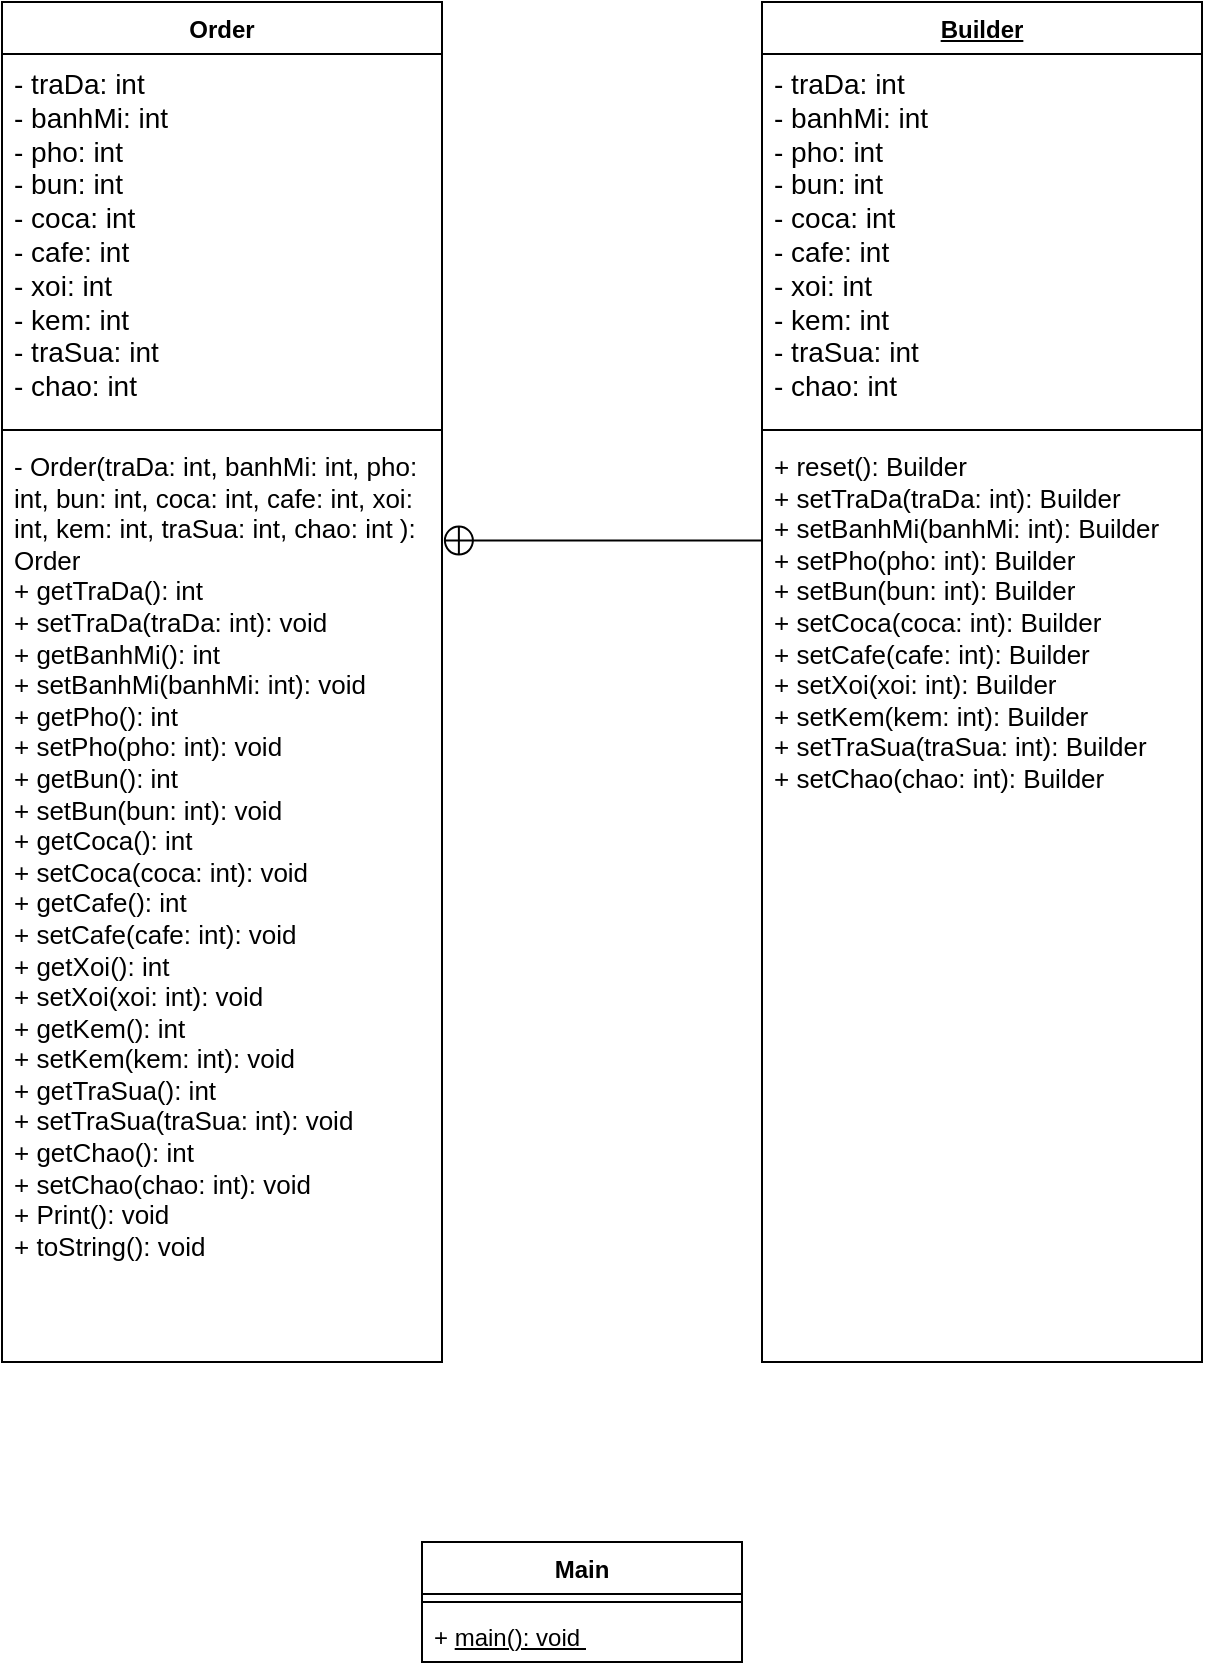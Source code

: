 <mxfile version="21.1.6" type="device">
  <diagram name="Trang-1" id="KsSZaBap9w047nVRw1nm">
    <mxGraphModel dx="1050" dy="549" grid="1" gridSize="10" guides="1" tooltips="1" connect="1" arrows="1" fold="1" page="1" pageScale="1" pageWidth="827" pageHeight="1169" math="0" shadow="0">
      <root>
        <mxCell id="0" />
        <mxCell id="1" parent="0" />
        <mxCell id="x7aqFJC7B9HVyKy6jmnC-1" value="Order" style="swimlane;fontStyle=1;align=center;verticalAlign=top;childLayout=stackLayout;horizontal=1;startSize=26;horizontalStack=0;resizeParent=1;resizeParentMax=0;resizeLast=0;collapsible=1;marginBottom=0;whiteSpace=wrap;html=1;" vertex="1" parent="1">
          <mxGeometry x="180" y="50" width="220" height="680" as="geometry" />
        </mxCell>
        <mxCell id="x7aqFJC7B9HVyKy6jmnC-2" value="&lt;font style=&quot;font-size: 14px;&quot;&gt;- traDa: int&lt;br&gt;- banhMi: int&lt;br&gt;- pho: int&lt;br&gt;- bun: int&lt;br&gt;- coca: int&lt;br&gt;- cafe: int&lt;br&gt;- xoi: int&lt;br&gt;- kem: int&lt;br&gt;- traSua: int&amp;nbsp;&lt;br&gt;- chao: int&lt;/font&gt;" style="text;strokeColor=none;fillColor=none;align=left;verticalAlign=top;spacingLeft=4;spacingRight=4;overflow=hidden;rotatable=0;points=[[0,0.5],[1,0.5]];portConstraint=eastwest;whiteSpace=wrap;html=1;" vertex="1" parent="x7aqFJC7B9HVyKy6jmnC-1">
          <mxGeometry y="26" width="220" height="184" as="geometry" />
        </mxCell>
        <mxCell id="x7aqFJC7B9HVyKy6jmnC-3" value="" style="line;strokeWidth=1;fillColor=none;align=left;verticalAlign=middle;spacingTop=-1;spacingLeft=3;spacingRight=3;rotatable=0;labelPosition=right;points=[];portConstraint=eastwest;strokeColor=inherit;" vertex="1" parent="x7aqFJC7B9HVyKy6jmnC-1">
          <mxGeometry y="210" width="220" height="8" as="geometry" />
        </mxCell>
        <mxCell id="x7aqFJC7B9HVyKy6jmnC-4" value="&lt;font style=&quot;font-size: 13px;&quot;&gt;- Order(traDa: int, banhMi: int, pho: int, bun: int, coca: int, cafe: int, xoi: int, kem: int, traSua: int, chao: int ): Order&lt;br&gt;+ getTraDa(): int&amp;nbsp;&lt;br&gt;+ setTraDa(traDa: int): void&amp;nbsp;&lt;br&gt;+ getBanhMi(): int&lt;br&gt;+ setBanhMi(banhMi: int): void&lt;br&gt;+ getPho(): int&lt;br&gt;+ setPho(pho: int): void&lt;br&gt;+ getBun(): int&lt;br&gt;+ setBun(bun: int): void&lt;br&gt;+ getCoca(): int&lt;br&gt;+ setCoca(coca: int): void&lt;br&gt;+ getCafe(): int&lt;br&gt;+ setCafe(cafe: int): void&amp;nbsp;&lt;br&gt;+ getXoi(): int&lt;br&gt;+ setXoi(xoi: int): void&lt;br&gt;+ getKem(): int&lt;br&gt;+ setKem(kem: int): void&lt;br&gt;+ getTraSua(): int&amp;nbsp;&lt;br&gt;+ setTraSua(traSua: int): void&lt;br&gt;+ getChao(): int&lt;br&gt;+ setChao(chao: int): void&lt;br&gt;+ Print(): void&lt;br&gt;+ toString(): void&lt;br&gt;&lt;/font&gt;" style="text;strokeColor=none;fillColor=none;align=left;verticalAlign=top;spacingLeft=4;spacingRight=4;overflow=hidden;rotatable=0;points=[[0,0.5],[1,0.5]];portConstraint=eastwest;whiteSpace=wrap;html=1;" vertex="1" parent="x7aqFJC7B9HVyKy6jmnC-1">
          <mxGeometry y="218" width="220" height="462" as="geometry" />
        </mxCell>
        <mxCell id="x7aqFJC7B9HVyKy6jmnC-5" value="" style="endArrow=none;startArrow=circlePlus;endFill=0;startFill=0;endSize=8;html=1;rounded=0;exitX=1.002;exitY=0.111;exitDx=0;exitDy=0;exitPerimeter=0;entryX=-0.002;entryY=0.111;entryDx=0;entryDy=0;entryPerimeter=0;" edge="1" parent="1" source="x7aqFJC7B9HVyKy6jmnC-4" target="x7aqFJC7B9HVyKy6jmnC-9">
          <mxGeometry width="160" relative="1" as="geometry">
            <mxPoint x="390" y="240" as="sourcePoint" />
            <mxPoint x="560" y="340" as="targetPoint" />
          </mxGeometry>
        </mxCell>
        <mxCell id="x7aqFJC7B9HVyKy6jmnC-6" value="&lt;u&gt;Builder&lt;/u&gt;" style="swimlane;fontStyle=1;align=center;verticalAlign=top;childLayout=stackLayout;horizontal=1;startSize=26;horizontalStack=0;resizeParent=1;resizeParentMax=0;resizeLast=0;collapsible=1;marginBottom=0;whiteSpace=wrap;html=1;" vertex="1" parent="1">
          <mxGeometry x="560" y="50" width="220" height="680" as="geometry" />
        </mxCell>
        <mxCell id="x7aqFJC7B9HVyKy6jmnC-7" value="&lt;font style=&quot;font-size: 14px;&quot;&gt;- traDa: int&lt;br&gt;- banhMi: int&lt;br&gt;- pho: int&lt;br&gt;- bun: int&lt;br&gt;- coca: int&lt;br&gt;- cafe: int&lt;br&gt;- xoi: int&lt;br&gt;- kem: int&lt;br&gt;- traSua: int&amp;nbsp;&lt;br&gt;- chao: int&lt;/font&gt;" style="text;strokeColor=none;fillColor=none;align=left;verticalAlign=top;spacingLeft=4;spacingRight=4;overflow=hidden;rotatable=0;points=[[0,0.5],[1,0.5]];portConstraint=eastwest;whiteSpace=wrap;html=1;" vertex="1" parent="x7aqFJC7B9HVyKy6jmnC-6">
          <mxGeometry y="26" width="220" height="184" as="geometry" />
        </mxCell>
        <mxCell id="x7aqFJC7B9HVyKy6jmnC-8" value="" style="line;strokeWidth=1;fillColor=none;align=left;verticalAlign=middle;spacingTop=-1;spacingLeft=3;spacingRight=3;rotatable=0;labelPosition=right;points=[];portConstraint=eastwest;strokeColor=inherit;" vertex="1" parent="x7aqFJC7B9HVyKy6jmnC-6">
          <mxGeometry y="210" width="220" height="8" as="geometry" />
        </mxCell>
        <mxCell id="x7aqFJC7B9HVyKy6jmnC-9" value="&lt;font style=&quot;font-size: 13px;&quot;&gt;+ reset(): Builder&lt;br&gt;+ setTraDa(traDa: int): Builder&lt;br&gt;+ setBanhMi(banhMi: int): Builder&lt;br&gt;+ setPho(pho: int): Builder&lt;br&gt;+ setBun(bun: int): Builder&lt;br&gt;+ setCoca(coca: int): Builder&lt;br&gt;+ setCafe(cafe: int): Builder&lt;br&gt;+ setXoi(xoi: int): Builder&lt;br&gt;+ setKem(kem: int): Builder&lt;br&gt;+ setTraSua(traSua: int): Builder&lt;br&gt;+ setChao(chao: int): Builder&lt;/font&gt;" style="text;strokeColor=none;fillColor=none;align=left;verticalAlign=top;spacingLeft=4;spacingRight=4;overflow=hidden;rotatable=0;points=[[0,0.5],[1,0.5]];portConstraint=eastwest;whiteSpace=wrap;html=1;" vertex="1" parent="x7aqFJC7B9HVyKy6jmnC-6">
          <mxGeometry y="218" width="220" height="462" as="geometry" />
        </mxCell>
        <mxCell id="x7aqFJC7B9HVyKy6jmnC-10" value="Main" style="swimlane;fontStyle=1;align=center;verticalAlign=top;childLayout=stackLayout;horizontal=1;startSize=26;horizontalStack=0;resizeParent=1;resizeParentMax=0;resizeLast=0;collapsible=1;marginBottom=0;whiteSpace=wrap;html=1;" vertex="1" parent="1">
          <mxGeometry x="390" y="820" width="160" height="60" as="geometry" />
        </mxCell>
        <mxCell id="x7aqFJC7B9HVyKy6jmnC-12" value="" style="line;strokeWidth=1;fillColor=none;align=left;verticalAlign=middle;spacingTop=-1;spacingLeft=3;spacingRight=3;rotatable=0;labelPosition=right;points=[];portConstraint=eastwest;strokeColor=inherit;" vertex="1" parent="x7aqFJC7B9HVyKy6jmnC-10">
          <mxGeometry y="26" width="160" height="8" as="geometry" />
        </mxCell>
        <mxCell id="x7aqFJC7B9HVyKy6jmnC-13" value="+ &lt;u&gt;main(): void&amp;nbsp;&lt;/u&gt;" style="text;strokeColor=none;fillColor=none;align=left;verticalAlign=top;spacingLeft=4;spacingRight=4;overflow=hidden;rotatable=0;points=[[0,0.5],[1,0.5]];portConstraint=eastwest;whiteSpace=wrap;html=1;" vertex="1" parent="x7aqFJC7B9HVyKy6jmnC-10">
          <mxGeometry y="34" width="160" height="26" as="geometry" />
        </mxCell>
      </root>
    </mxGraphModel>
  </diagram>
</mxfile>
